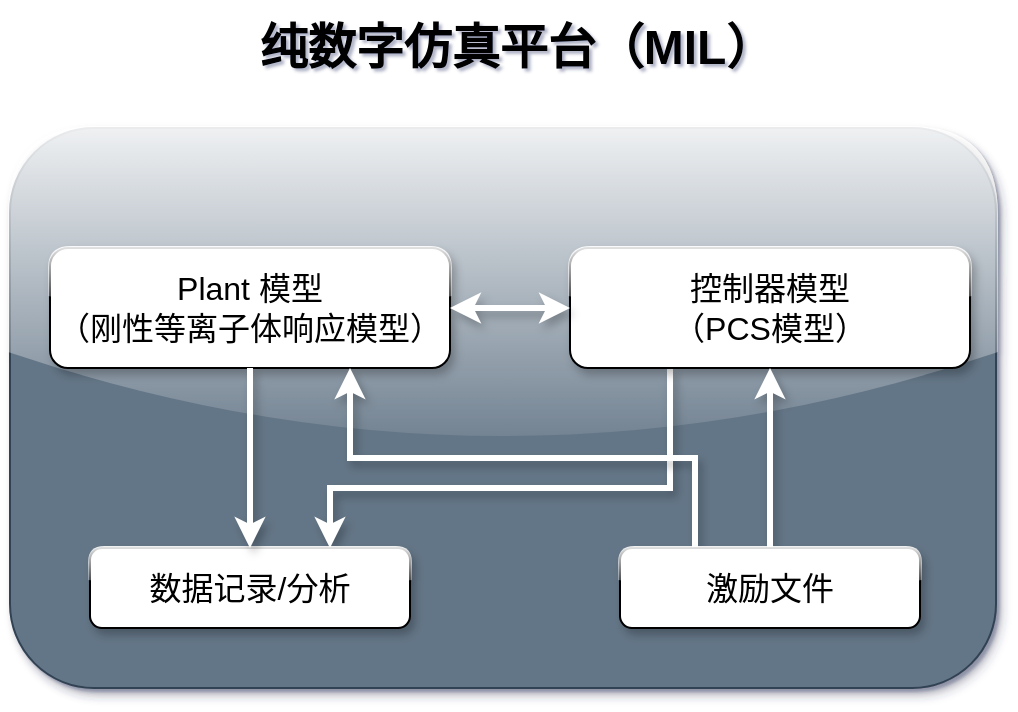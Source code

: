 <mxfile version="13.7.2" type="github">
  <diagram name="Page-1" id="90a13364-a465-7bf4-72fc-28e22215d7a0">
    <mxGraphModel dx="1344" dy="781" grid="1" gridSize="10" guides="1" tooltips="1" connect="1" arrows="1" fold="1" page="1" pageScale="1.5" pageWidth="1169" pageHeight="826" background="#ffffff" math="0" shadow="1">
      <root>
        <mxCell id="0" style=";html=1;" />
        <mxCell id="1" style=";html=1;" parent="0" />
        <mxCell id="3a17f1ce550125da-2" value="" style="whiteSpace=wrap;html=1;shadow=1;fontSize=18;fillColor=#647687;strokeColor=#314354;fontColor=#ffffff;sketch=0;glass=1;rounded=1;" parent="1" vertex="1">
          <mxGeometry x="780" y="430" width="493" height="280" as="geometry" />
        </mxCell>
        <mxCell id="4zeWZuu6Md9pc4fW7RT8-2" value="纯数字仿真平台（MIL）" style="text;strokeColor=none;fillColor=none;html=1;fontSize=24;fontStyle=1;verticalAlign=middle;align=center;shadow=1;glass=0;rounded=0;sketch=0;" vertex="1" parent="1">
          <mxGeometry x="900" y="370" width="265" height="40" as="geometry" />
        </mxCell>
        <mxCell id="4zeWZuu6Md9pc4fW7RT8-10" value="&lt;font style=&quot;font-size: 16px&quot;&gt;Plant 模型&lt;br&gt;（刚性等离子体响应模型）&lt;br&gt;&lt;/font&gt;" style="rounded=1;whiteSpace=wrap;html=1;gradientDirection=south;shadow=1;glass=1;" vertex="1" parent="1">
          <mxGeometry x="800" y="490" width="200" height="60" as="geometry" />
        </mxCell>
        <mxCell id="4zeWZuu6Md9pc4fW7RT8-22" style="edgeStyle=orthogonalEdgeStyle;rounded=0;sketch=0;orthogonalLoop=1;jettySize=auto;html=1;exitX=0.25;exitY=1;exitDx=0;exitDy=0;entryX=0.75;entryY=0;entryDx=0;entryDy=0;shadow=1;strokeColor=#FFFFFF;strokeWidth=3;" edge="1" parent="1" source="4zeWZuu6Md9pc4fW7RT8-11" target="4zeWZuu6Md9pc4fW7RT8-15">
          <mxGeometry relative="1" as="geometry">
            <Array as="points">
              <mxPoint x="1110" y="610" />
              <mxPoint x="940" y="610" />
            </Array>
          </mxGeometry>
        </mxCell>
        <mxCell id="4zeWZuu6Md9pc4fW7RT8-11" value="&lt;font style=&quot;font-size: 16px&quot;&gt;控制器模型&lt;br&gt;（PCS模型）&lt;br&gt;&lt;/font&gt;" style="rounded=1;whiteSpace=wrap;html=1;shadow=1;gradientColor=none;glass=1;" vertex="1" parent="1">
          <mxGeometry x="1060" y="490" width="200" height="60" as="geometry" />
        </mxCell>
        <mxCell id="4zeWZuu6Md9pc4fW7RT8-14" value="" style="endArrow=classic;startArrow=classic;html=1;strokeColor=#FFFFFF;entryX=0;entryY=0.5;entryDx=0;entryDy=0;exitX=1;exitY=0.5;exitDx=0;exitDy=0;strokeWidth=3;sketch=0;shadow=1;" edge="1" parent="1" source="4zeWZuu6Md9pc4fW7RT8-10" target="4zeWZuu6Md9pc4fW7RT8-11">
          <mxGeometry width="50" height="50" relative="1" as="geometry">
            <mxPoint x="1080" y="640" as="sourcePoint" />
            <mxPoint x="1130" y="590" as="targetPoint" />
          </mxGeometry>
        </mxCell>
        <mxCell id="4zeWZuu6Md9pc4fW7RT8-15" value="&lt;font style=&quot;font-size: 16px&quot;&gt;数据记录/分析&lt;/font&gt;" style="rounded=1;whiteSpace=wrap;html=1;shadow=1;glass=1;sketch=0;gradientColor=none;" vertex="1" parent="1">
          <mxGeometry x="820" y="640" width="160" height="40" as="geometry" />
        </mxCell>
        <mxCell id="4zeWZuu6Md9pc4fW7RT8-20" style="edgeStyle=orthogonalEdgeStyle;rounded=0;sketch=0;orthogonalLoop=1;jettySize=auto;html=1;exitX=0.5;exitY=0;exitDx=0;exitDy=0;shadow=1;strokeColor=#FFFFFF;strokeWidth=3;entryX=0.5;entryY=1;entryDx=0;entryDy=0;" edge="1" parent="1" source="4zeWZuu6Md9pc4fW7RT8-16" target="4zeWZuu6Md9pc4fW7RT8-11">
          <mxGeometry relative="1" as="geometry">
            <mxPoint x="1080" y="780" as="targetPoint" />
          </mxGeometry>
        </mxCell>
        <mxCell id="4zeWZuu6Md9pc4fW7RT8-21" style="edgeStyle=orthogonalEdgeStyle;rounded=0;sketch=0;orthogonalLoop=1;jettySize=auto;html=1;exitX=0.25;exitY=0;exitDx=0;exitDy=0;entryX=0.75;entryY=1;entryDx=0;entryDy=0;shadow=1;strokeColor=#FFFFFF;strokeWidth=3;" edge="1" parent="1" source="4zeWZuu6Md9pc4fW7RT8-16" target="4zeWZuu6Md9pc4fW7RT8-10">
          <mxGeometry relative="1" as="geometry" />
        </mxCell>
        <mxCell id="4zeWZuu6Md9pc4fW7RT8-16" value="&lt;span style=&quot;font-size: 16px&quot;&gt;激励文件&lt;/span&gt;" style="rounded=1;whiteSpace=wrap;html=1;shadow=1;glass=1;sketch=0;gradientColor=none;" vertex="1" parent="1">
          <mxGeometry x="1085" y="640" width="150" height="40" as="geometry" />
        </mxCell>
        <mxCell id="4zeWZuu6Md9pc4fW7RT8-18" value="" style="endArrow=classic;html=1;shadow=1;strokeColor=#FFFFFF;strokeWidth=3;exitX=0.5;exitY=1;exitDx=0;exitDy=0;entryX=0.5;entryY=0;entryDx=0;entryDy=0;" edge="1" parent="1" source="4zeWZuu6Md9pc4fW7RT8-10" target="4zeWZuu6Md9pc4fW7RT8-15">
          <mxGeometry width="50" height="50" relative="1" as="geometry">
            <mxPoint x="910" y="610" as="sourcePoint" />
            <mxPoint x="960" y="560" as="targetPoint" />
          </mxGeometry>
        </mxCell>
      </root>
    </mxGraphModel>
  </diagram>
</mxfile>
